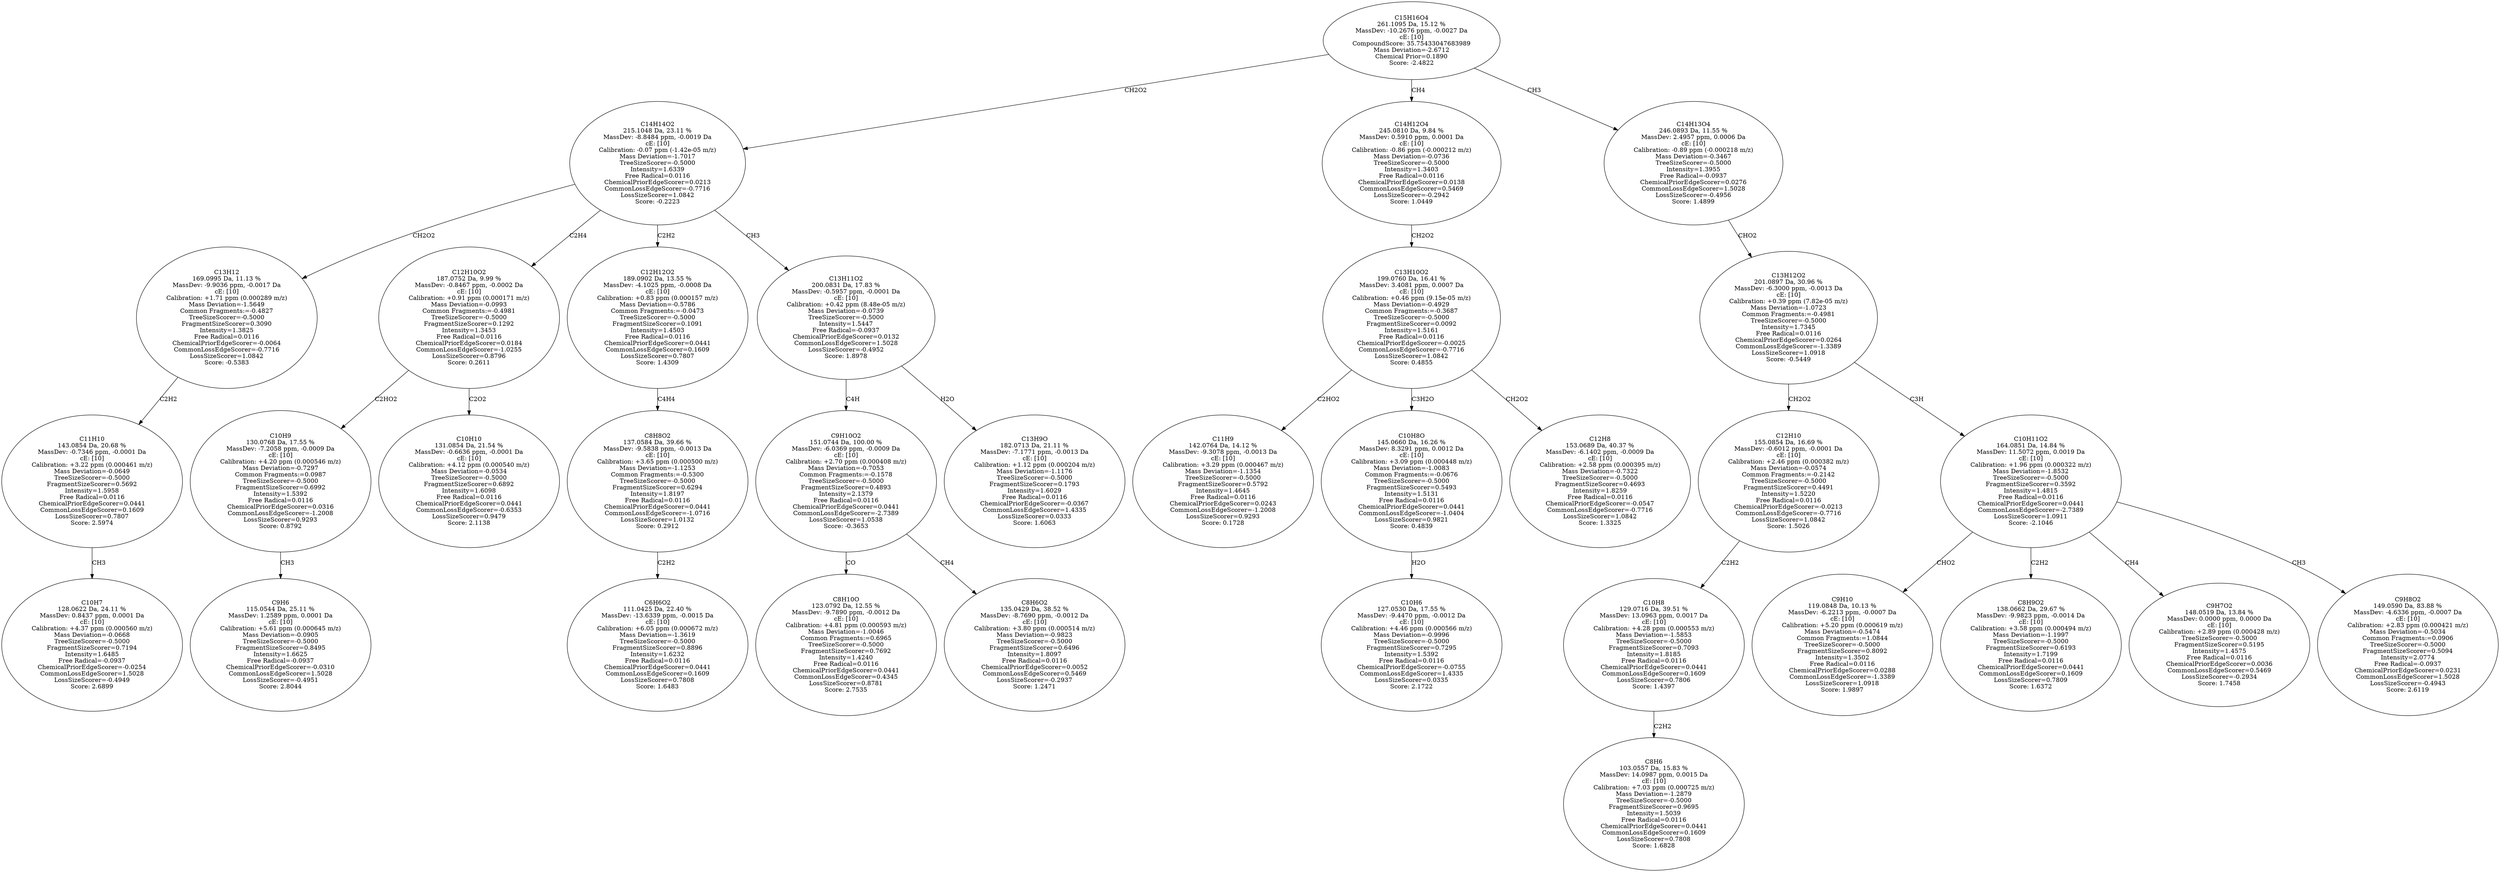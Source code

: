 strict digraph {
v1 [label="C10H7\n128.0622 Da, 24.11 %\nMassDev: 0.8437 ppm, 0.0001 Da\ncE: [10]\nCalibration: +4.37 ppm (0.000560 m/z)\nMass Deviation=-0.0668\nTreeSizeScorer=-0.5000\nFragmentSizeScorer=0.7194\nIntensity=1.6485\nFree Radical=-0.0937\nChemicalPriorEdgeScorer=-0.0254\nCommonLossEdgeScorer=1.5028\nLossSizeScorer=-0.4949\nScore: 2.6899"];
v2 [label="C11H10\n143.0854 Da, 20.68 %\nMassDev: -0.7346 ppm, -0.0001 Da\ncE: [10]\nCalibration: +3.22 ppm (0.000461 m/z)\nMass Deviation=-0.0649\nTreeSizeScorer=-0.5000\nFragmentSizeScorer=0.5692\nIntensity=1.5958\nFree Radical=0.0116\nChemicalPriorEdgeScorer=0.0441\nCommonLossEdgeScorer=0.1609\nLossSizeScorer=0.7807\nScore: 2.5974"];
v3 [label="C13H12\n169.0995 Da, 11.13 %\nMassDev: -9.9036 ppm, -0.0017 Da\ncE: [10]\nCalibration: +1.71 ppm (0.000289 m/z)\nMass Deviation=-1.5649\nCommon Fragments:=-0.4827\nTreeSizeScorer=-0.5000\nFragmentSizeScorer=0.3090\nIntensity=1.3825\nFree Radical=0.0116\nChemicalPriorEdgeScorer=-0.0064\nCommonLossEdgeScorer=-0.7716\nLossSizeScorer=1.0842\nScore: -0.5383"];
v4 [label="C9H6\n115.0544 Da, 25.11 %\nMassDev: 1.2589 ppm, 0.0001 Da\ncE: [10]\nCalibration: +5.61 ppm (0.000645 m/z)\nMass Deviation=-0.0905\nTreeSizeScorer=-0.5000\nFragmentSizeScorer=0.8495\nIntensity=1.6625\nFree Radical=-0.0937\nChemicalPriorEdgeScorer=-0.0310\nCommonLossEdgeScorer=1.5028\nLossSizeScorer=-0.4951\nScore: 2.8044"];
v5 [label="C10H9\n130.0768 Da, 17.55 %\nMassDev: -7.2058 ppm, -0.0009 Da\ncE: [10]\nCalibration: +4.20 ppm (0.000546 m/z)\nMass Deviation=-0.7297\nCommon Fragments:=0.0987\nTreeSizeScorer=-0.5000\nFragmentSizeScorer=0.6992\nIntensity=1.5392\nFree Radical=0.0116\nChemicalPriorEdgeScorer=0.0316\nCommonLossEdgeScorer=-1.2008\nLossSizeScorer=0.9293\nScore: 0.8792"];
v6 [label="C10H10\n131.0854 Da, 21.54 %\nMassDev: -0.6636 ppm, -0.0001 Da\ncE: [10]\nCalibration: +4.12 ppm (0.000540 m/z)\nMass Deviation=-0.0534\nTreeSizeScorer=-0.5000\nFragmentSizeScorer=0.6892\nIntensity=1.6098\nFree Radical=0.0116\nChemicalPriorEdgeScorer=0.0441\nCommonLossEdgeScorer=-0.6353\nLossSizeScorer=0.9479\nScore: 2.1138"];
v7 [label="C12H10O2\n187.0752 Da, 9.99 %\nMassDev: -0.8467 ppm, -0.0002 Da\ncE: [10]\nCalibration: +0.91 ppm (0.000171 m/z)\nMass Deviation=-0.0993\nCommon Fragments:=-0.4981\nTreeSizeScorer=-0.5000\nFragmentSizeScorer=0.1292\nIntensity=1.3453\nFree Radical=0.0116\nChemicalPriorEdgeScorer=0.0184\nCommonLossEdgeScorer=-1.0255\nLossSizeScorer=0.8796\nScore: 0.2611"];
v8 [label="C6H6O2\n111.0425 Da, 22.40 %\nMassDev: -13.6339 ppm, -0.0015 Da\ncE: [10]\nCalibration: +6.05 ppm (0.000672 m/z)\nMass Deviation=-1.3619\nTreeSizeScorer=-0.5000\nFragmentSizeScorer=0.8896\nIntensity=1.6232\nFree Radical=0.0116\nChemicalPriorEdgeScorer=0.0441\nCommonLossEdgeScorer=0.1609\nLossSizeScorer=0.7808\nScore: 1.6483"];
v9 [label="C8H8O2\n137.0584 Da, 39.66 %\nMassDev: -9.5838 ppm, -0.0013 Da\ncE: [10]\nCalibration: +3.65 ppm (0.000500 m/z)\nMass Deviation=-1.1253\nCommon Fragments:=-0.5300\nTreeSizeScorer=-0.5000\nFragmentSizeScorer=0.6294\nIntensity=1.8197\nFree Radical=0.0116\nChemicalPriorEdgeScorer=0.0441\nCommonLossEdgeScorer=-1.0716\nLossSizeScorer=1.0132\nScore: 0.2912"];
v10 [label="C12H12O2\n189.0902 Da, 13.55 %\nMassDev: -4.1025 ppm, -0.0008 Da\ncE: [10]\nCalibration: +0.83 ppm (0.000157 m/z)\nMass Deviation=-0.5786\nCommon Fragments:=-0.0473\nTreeSizeScorer=-0.5000\nFragmentSizeScorer=0.1091\nIntensity=1.4503\nFree Radical=0.0116\nChemicalPriorEdgeScorer=0.0441\nCommonLossEdgeScorer=0.1609\nLossSizeScorer=0.7807\nScore: 1.4309"];
v11 [label="C8H10O\n123.0792 Da, 12.55 %\nMassDev: -9.7890 ppm, -0.0012 Da\ncE: [10]\nCalibration: +4.81 ppm (0.000593 m/z)\nMass Deviation=-1.0046\nCommon Fragments:=0.6965\nTreeSizeScorer=-0.5000\nFragmentSizeScorer=0.7692\nIntensity=1.4240\nFree Radical=0.0116\nChemicalPriorEdgeScorer=0.0441\nCommonLossEdgeScorer=0.4345\nLossSizeScorer=0.8781\nScore: 2.7535"];
v12 [label="C8H6O2\n135.0429 Da, 38.52 %\nMassDev: -8.7690 ppm, -0.0012 Da\ncE: [10]\nCalibration: +3.80 ppm (0.000514 m/z)\nMass Deviation=-0.9823\nTreeSizeScorer=-0.5000\nFragmentSizeScorer=0.6496\nIntensity=1.8097\nFree Radical=0.0116\nChemicalPriorEdgeScorer=0.0052\nCommonLossEdgeScorer=0.5469\nLossSizeScorer=-0.2937\nScore: 1.2471"];
v13 [label="C9H10O2\n151.0744 Da, 100.00 %\nMassDev: -6.0369 ppm, -0.0009 Da\ncE: [10]\nCalibration: +2.70 ppm (0.000408 m/z)\nMass Deviation=-0.7053\nCommon Fragments:=-0.1578\nTreeSizeScorer=-0.5000\nFragmentSizeScorer=0.4893\nIntensity=2.1379\nFree Radical=0.0116\nChemicalPriorEdgeScorer=0.0441\nCommonLossEdgeScorer=-2.7389\nLossSizeScorer=1.0538\nScore: -0.3653"];
v14 [label="C13H9O\n182.0713 Da, 21.11 %\nMassDev: -7.1771 ppm, -0.0013 Da\ncE: [10]\nCalibration: +1.12 ppm (0.000204 m/z)\nMass Deviation=-1.1176\nTreeSizeScorer=-0.5000\nFragmentSizeScorer=0.1793\nIntensity=1.6029\nFree Radical=0.0116\nChemicalPriorEdgeScorer=-0.0367\nCommonLossEdgeScorer=1.4335\nLossSizeScorer=0.0333\nScore: 1.6063"];
v15 [label="C13H11O2\n200.0831 Da, 17.83 %\nMassDev: -0.5957 ppm, -0.0001 Da\ncE: [10]\nCalibration: +0.42 ppm (8.48e-05 m/z)\nMass Deviation=-0.0739\nTreeSizeScorer=-0.5000\nIntensity=1.5447\nFree Radical=-0.0937\nChemicalPriorEdgeScorer=0.0132\nCommonLossEdgeScorer=1.5028\nLossSizeScorer=-0.4952\nScore: 1.8978"];
v16 [label="C14H14O2\n215.1048 Da, 23.11 %\nMassDev: -8.8484 ppm, -0.0019 Da\ncE: [10]\nCalibration: -0.07 ppm (-1.42e-05 m/z)\nMass Deviation=-1.7017\nTreeSizeScorer=-0.5000\nIntensity=1.6339\nFree Radical=0.0116\nChemicalPriorEdgeScorer=0.0213\nCommonLossEdgeScorer=-0.7716\nLossSizeScorer=1.0842\nScore: -0.2223"];
v17 [label="C11H9\n142.0764 Da, 14.12 %\nMassDev: -9.3078 ppm, -0.0013 Da\ncE: [10]\nCalibration: +3.29 ppm (0.000467 m/z)\nMass Deviation=-1.1354\nTreeSizeScorer=-0.5000\nFragmentSizeScorer=0.5792\nIntensity=1.4645\nFree Radical=0.0116\nChemicalPriorEdgeScorer=0.0243\nCommonLossEdgeScorer=-1.2008\nLossSizeScorer=0.9293\nScore: 0.1728"];
v18 [label="C10H6\n127.0530 Da, 17.55 %\nMassDev: -9.4470 ppm, -0.0012 Da\ncE: [10]\nCalibration: +4.46 ppm (0.000566 m/z)\nMass Deviation=-0.9996\nTreeSizeScorer=-0.5000\nFragmentSizeScorer=0.7295\nIntensity=1.5392\nFree Radical=0.0116\nChemicalPriorEdgeScorer=-0.0755\nCommonLossEdgeScorer=1.4335\nLossSizeScorer=0.0335\nScore: 2.1722"];
v19 [label="C10H8O\n145.0660 Da, 16.26 %\nMassDev: 8.3291 ppm, 0.0012 Da\ncE: [10]\nCalibration: +3.09 ppm (0.000448 m/z)\nMass Deviation=-1.0083\nCommon Fragments:=-0.0676\nTreeSizeScorer=-0.5000\nFragmentSizeScorer=0.5493\nIntensity=1.5131\nFree Radical=0.0116\nChemicalPriorEdgeScorer=0.0441\nCommonLossEdgeScorer=-1.0404\nLossSizeScorer=0.9821\nScore: 0.4839"];
v20 [label="C12H8\n153.0689 Da, 40.37 %\nMassDev: -6.1402 ppm, -0.0009 Da\ncE: [10]\nCalibration: +2.58 ppm (0.000395 m/z)\nMass Deviation=-0.7322\nTreeSizeScorer=-0.5000\nFragmentSizeScorer=0.4693\nIntensity=1.8259\nFree Radical=0.0116\nChemicalPriorEdgeScorer=-0.0547\nCommonLossEdgeScorer=-0.7716\nLossSizeScorer=1.0842\nScore: 1.3325"];
v21 [label="C13H10O2\n199.0760 Da, 16.41 %\nMassDev: 3.4081 ppm, 0.0007 Da\ncE: [10]\nCalibration: +0.46 ppm (9.15e-05 m/z)\nMass Deviation=-0.4929\nCommon Fragments:=-0.3687\nTreeSizeScorer=-0.5000\nFragmentSizeScorer=0.0092\nIntensity=1.5161\nFree Radical=0.0116\nChemicalPriorEdgeScorer=-0.0025\nCommonLossEdgeScorer=-0.7716\nLossSizeScorer=1.0842\nScore: 0.4855"];
v22 [label="C14H12O4\n245.0810 Da, 9.84 %\nMassDev: 0.5910 ppm, 0.0001 Da\ncE: [10]\nCalibration: -0.86 ppm (-0.000212 m/z)\nMass Deviation=-0.0736\nTreeSizeScorer=-0.5000\nIntensity=1.3403\nFree Radical=0.0116\nChemicalPriorEdgeScorer=0.0138\nCommonLossEdgeScorer=0.5469\nLossSizeScorer=-0.2942\nScore: 1.0449"];
v23 [label="C8H6\n103.0557 Da, 15.83 %\nMassDev: 14.0987 ppm, 0.0015 Da\ncE: [10]\nCalibration: +7.03 ppm (0.000725 m/z)\nMass Deviation=-1.2879\nTreeSizeScorer=-0.5000\nFragmentSizeScorer=0.9695\nIntensity=1.5039\nFree Radical=0.0116\nChemicalPriorEdgeScorer=0.0441\nCommonLossEdgeScorer=0.1609\nLossSizeScorer=0.7808\nScore: 1.6828"];
v24 [label="C10H8\n129.0716 Da, 39.51 %\nMassDev: 13.0963 ppm, 0.0017 Da\ncE: [10]\nCalibration: +4.28 ppm (0.000553 m/z)\nMass Deviation=-1.5853\nTreeSizeScorer=-0.5000\nFragmentSizeScorer=0.7093\nIntensity=1.8185\nFree Radical=0.0116\nChemicalPriorEdgeScorer=0.0441\nCommonLossEdgeScorer=0.1609\nLossSizeScorer=0.7806\nScore: 1.4397"];
v25 [label="C12H10\n155.0854 Da, 16.69 %\nMassDev: -0.6012 ppm, -0.0001 Da\ncE: [10]\nCalibration: +2.46 ppm (0.000382 m/z)\nMass Deviation=-0.0574\nCommon Fragments:=-0.2142\nTreeSizeScorer=-0.5000\nFragmentSizeScorer=0.4491\nIntensity=1.5220\nFree Radical=0.0116\nChemicalPriorEdgeScorer=-0.0213\nCommonLossEdgeScorer=-0.7716\nLossSizeScorer=1.0842\nScore: 1.5026"];
v26 [label="C9H10\n119.0848 Da, 10.13 %\nMassDev: -6.2213 ppm, -0.0007 Da\ncE: [10]\nCalibration: +5.20 ppm (0.000619 m/z)\nMass Deviation=-0.5474\nCommon Fragments:=1.0844\nTreeSizeScorer=-0.5000\nFragmentSizeScorer=0.8092\nIntensity=1.3502\nFree Radical=0.0116\nChemicalPriorEdgeScorer=0.0288\nCommonLossEdgeScorer=-1.3389\nLossSizeScorer=1.0918\nScore: 1.9897"];
v27 [label="C8H9O2\n138.0662 Da, 29.67 %\nMassDev: -9.9823 ppm, -0.0014 Da\ncE: [10]\nCalibration: +3.58 ppm (0.000494 m/z)\nMass Deviation=-1.1997\nTreeSizeScorer=-0.5000\nFragmentSizeScorer=0.6193\nIntensity=1.7199\nFree Radical=0.0116\nChemicalPriorEdgeScorer=0.0441\nCommonLossEdgeScorer=0.1609\nLossSizeScorer=0.7809\nScore: 1.6372"];
v28 [label="C9H7O2\n148.0519 Da, 13.84 %\nMassDev: 0.0000 ppm, 0.0000 Da\ncE: [10]\nCalibration: +2.89 ppm (0.000428 m/z)\nTreeSizeScorer=-0.5000\nFragmentSizeScorer=0.5195\nIntensity=1.4575\nFree Radical=0.0116\nChemicalPriorEdgeScorer=0.0036\nCommonLossEdgeScorer=0.5469\nLossSizeScorer=-0.2934\nScore: 1.7458"];
v29 [label="C9H8O2\n149.0590 Da, 83.88 %\nMassDev: -4.6336 ppm, -0.0007 Da\ncE: [10]\nCalibration: +2.83 ppm (0.000421 m/z)\nMass Deviation=-0.5034\nCommon Fragments:=0.0906\nTreeSizeScorer=-0.5000\nFragmentSizeScorer=0.5094\nIntensity=2.0774\nFree Radical=-0.0937\nChemicalPriorEdgeScorer=0.0231\nCommonLossEdgeScorer=1.5028\nLossSizeScorer=-0.4943\nScore: 2.6119"];
v30 [label="C10H11O2\n164.0851 Da, 14.84 %\nMassDev: 11.5072 ppm, 0.0019 Da\ncE: [10]\nCalibration: +1.96 ppm (0.000322 m/z)\nMass Deviation=-1.8532\nTreeSizeScorer=-0.5000\nFragmentSizeScorer=0.3592\nIntensity=1.4815\nFree Radical=0.0116\nChemicalPriorEdgeScorer=0.0441\nCommonLossEdgeScorer=-2.7389\nLossSizeScorer=1.0911\nScore: -2.1046"];
v31 [label="C13H12O2\n201.0897 Da, 30.96 %\nMassDev: -6.3000 ppm, -0.0013 Da\ncE: [10]\nCalibration: +0.39 ppm (7.82e-05 m/z)\nMass Deviation=-1.0723\nCommon Fragments:=-0.4981\nTreeSizeScorer=-0.5000\nIntensity=1.7345\nFree Radical=0.0116\nChemicalPriorEdgeScorer=0.0264\nCommonLossEdgeScorer=-1.3389\nLossSizeScorer=1.0918\nScore: -0.5449"];
v32 [label="C14H13O4\n246.0893 Da, 11.55 %\nMassDev: 2.4957 ppm, 0.0006 Da\ncE: [10]\nCalibration: -0.89 ppm (-0.000218 m/z)\nMass Deviation=-0.3467\nTreeSizeScorer=-0.5000\nIntensity=1.3955\nFree Radical=-0.0937\nChemicalPriorEdgeScorer=0.0276\nCommonLossEdgeScorer=1.5028\nLossSizeScorer=-0.4956\nScore: 1.4899"];
v33 [label="C15H16O4\n261.1095 Da, 15.12 %\nMassDev: -10.2676 ppm, -0.0027 Da\ncE: [10]\nCompoundScore: 35.75433047683989\nMass Deviation=-2.6712\nChemical Prior=0.1890\nScore: -2.4822"];
v2 -> v1 [label="CH3"];
v3 -> v2 [label="C2H2"];
v16 -> v3 [label="CH2O2"];
v5 -> v4 [label="CH3"];
v7 -> v5 [label="C2HO2"];
v7 -> v6 [label="C2O2"];
v16 -> v7 [label="C2H4"];
v9 -> v8 [label="C2H2"];
v10 -> v9 [label="C4H4"];
v16 -> v10 [label="C2H2"];
v13 -> v11 [label="CO"];
v13 -> v12 [label="CH4"];
v15 -> v13 [label="C4H"];
v15 -> v14 [label="H2O"];
v16 -> v15 [label="CH3"];
v33 -> v16 [label="CH2O2"];
v21 -> v17 [label="C2HO2"];
v19 -> v18 [label="H2O"];
v21 -> v19 [label="C3H2O"];
v21 -> v20 [label="CH2O2"];
v22 -> v21 [label="CH2O2"];
v33 -> v22 [label="CH4"];
v24 -> v23 [label="C2H2"];
v25 -> v24 [label="C2H2"];
v31 -> v25 [label="CH2O2"];
v30 -> v26 [label="CHO2"];
v30 -> v27 [label="C2H2"];
v30 -> v28 [label="CH4"];
v30 -> v29 [label="CH3"];
v31 -> v30 [label="C3H"];
v32 -> v31 [label="CHO2"];
v33 -> v32 [label="CH3"];
}